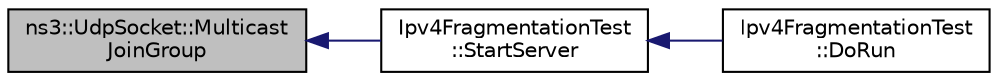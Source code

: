 digraph "ns3::UdpSocket::MulticastJoinGroup"
{
  edge [fontname="Helvetica",fontsize="10",labelfontname="Helvetica",labelfontsize="10"];
  node [fontname="Helvetica",fontsize="10",shape=record];
  rankdir="LR";
  Node1 [label="ns3::UdpSocket::Multicast\lJoinGroup",height=0.2,width=0.4,color="black", fillcolor="grey75", style="filled", fontcolor="black"];
  Node1 -> Node2 [dir="back",color="midnightblue",fontsize="10",style="solid"];
  Node2 [label="Ipv4FragmentationTest\l::StartServer",height=0.2,width=0.4,color="black", fillcolor="white", style="filled",URL="$d2/d57/classIpv4FragmentationTest.html#a854c6040ada33b3c61c03b459d1a1d72",tooltip="Start the server. "];
  Node2 -> Node3 [dir="back",color="midnightblue",fontsize="10",style="solid"];
  Node3 [label="Ipv4FragmentationTest\l::DoRun",height=0.2,width=0.4,color="black", fillcolor="white", style="filled",URL="$d2/d57/classIpv4FragmentationTest.html#abe15a9d41a354bd95bf8c0b1622a54cb",tooltip="Implementation to actually run this TestCase. "];
}

